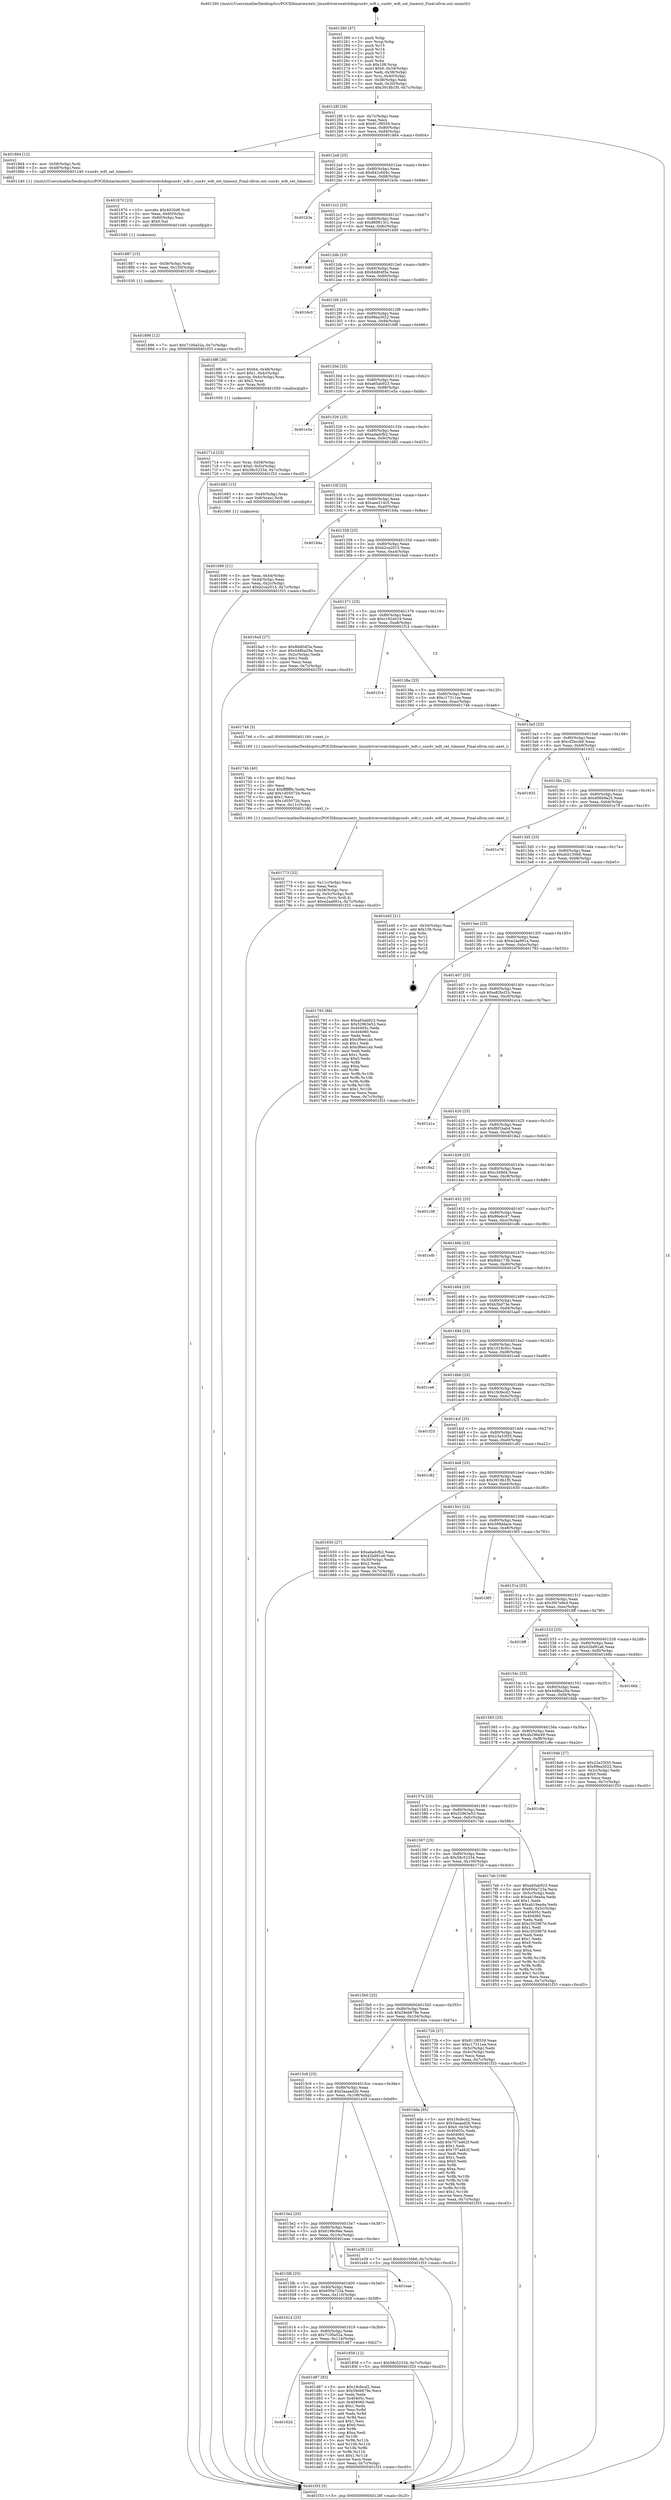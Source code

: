 digraph "0x401260" {
  label = "0x401260 (/mnt/c/Users/mathe/Desktop/tcc/POCII/binaries/extr_linuxdriverswatchdogsun4v_wdt.c_sun4v_wdt_set_timeout_Final-ollvm.out::main(0))"
  labelloc = "t"
  node[shape=record]

  Entry [label="",width=0.3,height=0.3,shape=circle,fillcolor=black,style=filled]
  "0x40128f" [label="{
     0x40128f [26]\l
     | [instrs]\l
     &nbsp;&nbsp;0x40128f \<+3\>: mov -0x7c(%rbp),%eax\l
     &nbsp;&nbsp;0x401292 \<+2\>: mov %eax,%ecx\l
     &nbsp;&nbsp;0x401294 \<+6\>: sub $0x811f8559,%ecx\l
     &nbsp;&nbsp;0x40129a \<+3\>: mov %eax,-0x80(%rbp)\l
     &nbsp;&nbsp;0x40129d \<+6\>: mov %ecx,-0x84(%rbp)\l
     &nbsp;&nbsp;0x4012a3 \<+6\>: je 0000000000401864 \<main+0x604\>\l
  }"]
  "0x401864" [label="{
     0x401864 [12]\l
     | [instrs]\l
     &nbsp;&nbsp;0x401864 \<+4\>: mov -0x58(%rbp),%rdi\l
     &nbsp;&nbsp;0x401868 \<+3\>: mov -0x48(%rbp),%esi\l
     &nbsp;&nbsp;0x40186b \<+5\>: call 0000000000401240 \<sun4v_wdt_set_timeout\>\l
     | [calls]\l
     &nbsp;&nbsp;0x401240 \{1\} (/mnt/c/Users/mathe/Desktop/tcc/POCII/binaries/extr_linuxdriverswatchdogsun4v_wdt.c_sun4v_wdt_set_timeout_Final-ollvm.out::sun4v_wdt_set_timeout)\l
  }"]
  "0x4012a9" [label="{
     0x4012a9 [25]\l
     | [instrs]\l
     &nbsp;&nbsp;0x4012a9 \<+5\>: jmp 00000000004012ae \<main+0x4e\>\l
     &nbsp;&nbsp;0x4012ae \<+3\>: mov -0x80(%rbp),%eax\l
     &nbsp;&nbsp;0x4012b1 \<+5\>: sub $0x842c604c,%eax\l
     &nbsp;&nbsp;0x4012b6 \<+6\>: mov %eax,-0x88(%rbp)\l
     &nbsp;&nbsp;0x4012bc \<+6\>: je 0000000000401b3e \<main+0x8de\>\l
  }"]
  Exit [label="",width=0.3,height=0.3,shape=circle,fillcolor=black,style=filled,peripheries=2]
  "0x401b3e" [label="{
     0x401b3e\l
  }", style=dashed]
  "0x4012c2" [label="{
     0x4012c2 [25]\l
     | [instrs]\l
     &nbsp;&nbsp;0x4012c2 \<+5\>: jmp 00000000004012c7 \<main+0x67\>\l
     &nbsp;&nbsp;0x4012c7 \<+3\>: mov -0x80(%rbp),%eax\l
     &nbsp;&nbsp;0x4012ca \<+5\>: sub $0x889813c1,%eax\l
     &nbsp;&nbsp;0x4012cf \<+6\>: mov %eax,-0x8c(%rbp)\l
     &nbsp;&nbsp;0x4012d5 \<+6\>: je 0000000000401bd0 \<main+0x970\>\l
  }"]
  "0x40162d" [label="{
     0x40162d\l
  }", style=dashed]
  "0x401bd0" [label="{
     0x401bd0\l
  }", style=dashed]
  "0x4012db" [label="{
     0x4012db [25]\l
     | [instrs]\l
     &nbsp;&nbsp;0x4012db \<+5\>: jmp 00000000004012e0 \<main+0x80\>\l
     &nbsp;&nbsp;0x4012e0 \<+3\>: mov -0x80(%rbp),%eax\l
     &nbsp;&nbsp;0x4012e3 \<+5\>: sub $0x8dd04f3a,%eax\l
     &nbsp;&nbsp;0x4012e8 \<+6\>: mov %eax,-0x90(%rbp)\l
     &nbsp;&nbsp;0x4012ee \<+6\>: je 00000000004016c0 \<main+0x460\>\l
  }"]
  "0x401d87" [label="{
     0x401d87 [83]\l
     | [instrs]\l
     &nbsp;&nbsp;0x401d87 \<+5\>: mov $0x19cfecd2,%eax\l
     &nbsp;&nbsp;0x401d8c \<+5\>: mov $0x59eb679e,%ecx\l
     &nbsp;&nbsp;0x401d91 \<+2\>: xor %edx,%edx\l
     &nbsp;&nbsp;0x401d93 \<+7\>: mov 0x40405c,%esi\l
     &nbsp;&nbsp;0x401d9a \<+7\>: mov 0x404060,%edi\l
     &nbsp;&nbsp;0x401da1 \<+3\>: sub $0x1,%edx\l
     &nbsp;&nbsp;0x401da4 \<+3\>: mov %esi,%r8d\l
     &nbsp;&nbsp;0x401da7 \<+3\>: add %edx,%r8d\l
     &nbsp;&nbsp;0x401daa \<+4\>: imul %r8d,%esi\l
     &nbsp;&nbsp;0x401dae \<+3\>: and $0x1,%esi\l
     &nbsp;&nbsp;0x401db1 \<+3\>: cmp $0x0,%esi\l
     &nbsp;&nbsp;0x401db4 \<+4\>: sete %r9b\l
     &nbsp;&nbsp;0x401db8 \<+3\>: cmp $0xa,%edi\l
     &nbsp;&nbsp;0x401dbb \<+4\>: setl %r10b\l
     &nbsp;&nbsp;0x401dbf \<+3\>: mov %r9b,%r11b\l
     &nbsp;&nbsp;0x401dc2 \<+3\>: and %r10b,%r11b\l
     &nbsp;&nbsp;0x401dc5 \<+3\>: xor %r10b,%r9b\l
     &nbsp;&nbsp;0x401dc8 \<+3\>: or %r9b,%r11b\l
     &nbsp;&nbsp;0x401dcb \<+4\>: test $0x1,%r11b\l
     &nbsp;&nbsp;0x401dcf \<+3\>: cmovne %ecx,%eax\l
     &nbsp;&nbsp;0x401dd2 \<+3\>: mov %eax,-0x7c(%rbp)\l
     &nbsp;&nbsp;0x401dd5 \<+5\>: jmp 0000000000401f33 \<main+0xcd3\>\l
  }"]
  "0x4016c0" [label="{
     0x4016c0\l
  }", style=dashed]
  "0x4012f4" [label="{
     0x4012f4 [25]\l
     | [instrs]\l
     &nbsp;&nbsp;0x4012f4 \<+5\>: jmp 00000000004012f9 \<main+0x99\>\l
     &nbsp;&nbsp;0x4012f9 \<+3\>: mov -0x80(%rbp),%eax\l
     &nbsp;&nbsp;0x4012fc \<+5\>: sub $0x99ea3022,%eax\l
     &nbsp;&nbsp;0x401301 \<+6\>: mov %eax,-0x94(%rbp)\l
     &nbsp;&nbsp;0x401307 \<+6\>: je 00000000004016f6 \<main+0x496\>\l
  }"]
  "0x401896" [label="{
     0x401896 [12]\l
     | [instrs]\l
     &nbsp;&nbsp;0x401896 \<+7\>: movl $0x7100a52a,-0x7c(%rbp)\l
     &nbsp;&nbsp;0x40189d \<+5\>: jmp 0000000000401f33 \<main+0xcd3\>\l
  }"]
  "0x4016f6" [label="{
     0x4016f6 [30]\l
     | [instrs]\l
     &nbsp;&nbsp;0x4016f6 \<+7\>: movl $0x64,-0x48(%rbp)\l
     &nbsp;&nbsp;0x4016fd \<+7\>: movl $0x1,-0x4c(%rbp)\l
     &nbsp;&nbsp;0x401704 \<+4\>: movslq -0x4c(%rbp),%rax\l
     &nbsp;&nbsp;0x401708 \<+4\>: shl $0x2,%rax\l
     &nbsp;&nbsp;0x40170c \<+3\>: mov %rax,%rdi\l
     &nbsp;&nbsp;0x40170f \<+5\>: call 0000000000401050 \<malloc@plt\>\l
     | [calls]\l
     &nbsp;&nbsp;0x401050 \{1\} (unknown)\l
  }"]
  "0x40130d" [label="{
     0x40130d [25]\l
     | [instrs]\l
     &nbsp;&nbsp;0x40130d \<+5\>: jmp 0000000000401312 \<main+0xb2\>\l
     &nbsp;&nbsp;0x401312 \<+3\>: mov -0x80(%rbp),%eax\l
     &nbsp;&nbsp;0x401315 \<+5\>: sub $0xa65ab923,%eax\l
     &nbsp;&nbsp;0x40131a \<+6\>: mov %eax,-0x98(%rbp)\l
     &nbsp;&nbsp;0x401320 \<+6\>: je 0000000000401e5a \<main+0xbfa\>\l
  }"]
  "0x401887" [label="{
     0x401887 [15]\l
     | [instrs]\l
     &nbsp;&nbsp;0x401887 \<+4\>: mov -0x58(%rbp),%rdi\l
     &nbsp;&nbsp;0x40188b \<+6\>: mov %eax,-0x120(%rbp)\l
     &nbsp;&nbsp;0x401891 \<+5\>: call 0000000000401030 \<free@plt\>\l
     | [calls]\l
     &nbsp;&nbsp;0x401030 \{1\} (unknown)\l
  }"]
  "0x401e5a" [label="{
     0x401e5a\l
  }", style=dashed]
  "0x401326" [label="{
     0x401326 [25]\l
     | [instrs]\l
     &nbsp;&nbsp;0x401326 \<+5\>: jmp 000000000040132b \<main+0xcb\>\l
     &nbsp;&nbsp;0x40132b \<+3\>: mov -0x80(%rbp),%eax\l
     &nbsp;&nbsp;0x40132e \<+5\>: sub $0xadadcfb2,%eax\l
     &nbsp;&nbsp;0x401333 \<+6\>: mov %eax,-0x9c(%rbp)\l
     &nbsp;&nbsp;0x401339 \<+6\>: je 0000000000401683 \<main+0x423\>\l
  }"]
  "0x401870" [label="{
     0x401870 [23]\l
     | [instrs]\l
     &nbsp;&nbsp;0x401870 \<+10\>: movabs $0x4020d6,%rdi\l
     &nbsp;&nbsp;0x40187a \<+3\>: mov %eax,-0x60(%rbp)\l
     &nbsp;&nbsp;0x40187d \<+3\>: mov -0x60(%rbp),%esi\l
     &nbsp;&nbsp;0x401880 \<+2\>: mov $0x0,%al\l
     &nbsp;&nbsp;0x401882 \<+5\>: call 0000000000401040 \<printf@plt\>\l
     | [calls]\l
     &nbsp;&nbsp;0x401040 \{1\} (unknown)\l
  }"]
  "0x401683" [label="{
     0x401683 [13]\l
     | [instrs]\l
     &nbsp;&nbsp;0x401683 \<+4\>: mov -0x40(%rbp),%rax\l
     &nbsp;&nbsp;0x401687 \<+4\>: mov 0x8(%rax),%rdi\l
     &nbsp;&nbsp;0x40168b \<+5\>: call 0000000000401060 \<atoi@plt\>\l
     | [calls]\l
     &nbsp;&nbsp;0x401060 \{1\} (unknown)\l
  }"]
  "0x40133f" [label="{
     0x40133f [25]\l
     | [instrs]\l
     &nbsp;&nbsp;0x40133f \<+5\>: jmp 0000000000401344 \<main+0xe4\>\l
     &nbsp;&nbsp;0x401344 \<+3\>: mov -0x80(%rbp),%eax\l
     &nbsp;&nbsp;0x401347 \<+5\>: sub $0xaee514c5,%eax\l
     &nbsp;&nbsp;0x40134c \<+6\>: mov %eax,-0xa0(%rbp)\l
     &nbsp;&nbsp;0x401352 \<+6\>: je 0000000000401b4a \<main+0x8ea\>\l
  }"]
  "0x401614" [label="{
     0x401614 [25]\l
     | [instrs]\l
     &nbsp;&nbsp;0x401614 \<+5\>: jmp 0000000000401619 \<main+0x3b9\>\l
     &nbsp;&nbsp;0x401619 \<+3\>: mov -0x80(%rbp),%eax\l
     &nbsp;&nbsp;0x40161c \<+5\>: sub $0x7100a52a,%eax\l
     &nbsp;&nbsp;0x401621 \<+6\>: mov %eax,-0x114(%rbp)\l
     &nbsp;&nbsp;0x401627 \<+6\>: je 0000000000401d87 \<main+0xb27\>\l
  }"]
  "0x401b4a" [label="{
     0x401b4a\l
  }", style=dashed]
  "0x401358" [label="{
     0x401358 [25]\l
     | [instrs]\l
     &nbsp;&nbsp;0x401358 \<+5\>: jmp 000000000040135d \<main+0xfd\>\l
     &nbsp;&nbsp;0x40135d \<+3\>: mov -0x80(%rbp),%eax\l
     &nbsp;&nbsp;0x401360 \<+5\>: sub $0xb2ca2015,%eax\l
     &nbsp;&nbsp;0x401365 \<+6\>: mov %eax,-0xa4(%rbp)\l
     &nbsp;&nbsp;0x40136b \<+6\>: je 00000000004016a5 \<main+0x445\>\l
  }"]
  "0x401858" [label="{
     0x401858 [12]\l
     | [instrs]\l
     &nbsp;&nbsp;0x401858 \<+7\>: movl $0x58c52334,-0x7c(%rbp)\l
     &nbsp;&nbsp;0x40185f \<+5\>: jmp 0000000000401f33 \<main+0xcd3\>\l
  }"]
  "0x4016a5" [label="{
     0x4016a5 [27]\l
     | [instrs]\l
     &nbsp;&nbsp;0x4016a5 \<+5\>: mov $0x8dd04f3a,%eax\l
     &nbsp;&nbsp;0x4016aa \<+5\>: mov $0x448ba29a,%ecx\l
     &nbsp;&nbsp;0x4016af \<+3\>: mov -0x2c(%rbp),%edx\l
     &nbsp;&nbsp;0x4016b2 \<+3\>: cmp $0x1,%edx\l
     &nbsp;&nbsp;0x4016b5 \<+3\>: cmovl %ecx,%eax\l
     &nbsp;&nbsp;0x4016b8 \<+3\>: mov %eax,-0x7c(%rbp)\l
     &nbsp;&nbsp;0x4016bb \<+5\>: jmp 0000000000401f33 \<main+0xcd3\>\l
  }"]
  "0x401371" [label="{
     0x401371 [25]\l
     | [instrs]\l
     &nbsp;&nbsp;0x401371 \<+5\>: jmp 0000000000401376 \<main+0x116\>\l
     &nbsp;&nbsp;0x401376 \<+3\>: mov -0x80(%rbp),%eax\l
     &nbsp;&nbsp;0x401379 \<+5\>: sub $0xc162a019,%eax\l
     &nbsp;&nbsp;0x40137e \<+6\>: mov %eax,-0xa8(%rbp)\l
     &nbsp;&nbsp;0x401384 \<+6\>: je 0000000000401f14 \<main+0xcb4\>\l
  }"]
  "0x4015fb" [label="{
     0x4015fb [25]\l
     | [instrs]\l
     &nbsp;&nbsp;0x4015fb \<+5\>: jmp 0000000000401600 \<main+0x3a0\>\l
     &nbsp;&nbsp;0x401600 \<+3\>: mov -0x80(%rbp),%eax\l
     &nbsp;&nbsp;0x401603 \<+5\>: sub $0x650a723a,%eax\l
     &nbsp;&nbsp;0x401608 \<+6\>: mov %eax,-0x110(%rbp)\l
     &nbsp;&nbsp;0x40160e \<+6\>: je 0000000000401858 \<main+0x5f8\>\l
  }"]
  "0x401f14" [label="{
     0x401f14\l
  }", style=dashed]
  "0x40138a" [label="{
     0x40138a [25]\l
     | [instrs]\l
     &nbsp;&nbsp;0x40138a \<+5\>: jmp 000000000040138f \<main+0x12f\>\l
     &nbsp;&nbsp;0x40138f \<+3\>: mov -0x80(%rbp),%eax\l
     &nbsp;&nbsp;0x401392 \<+5\>: sub $0xc17311ea,%eax\l
     &nbsp;&nbsp;0x401397 \<+6\>: mov %eax,-0xac(%rbp)\l
     &nbsp;&nbsp;0x40139d \<+6\>: je 0000000000401746 \<main+0x4e6\>\l
  }"]
  "0x401eae" [label="{
     0x401eae\l
  }", style=dashed]
  "0x401746" [label="{
     0x401746 [5]\l
     | [instrs]\l
     &nbsp;&nbsp;0x401746 \<+5\>: call 0000000000401160 \<next_i\>\l
     | [calls]\l
     &nbsp;&nbsp;0x401160 \{1\} (/mnt/c/Users/mathe/Desktop/tcc/POCII/binaries/extr_linuxdriverswatchdogsun4v_wdt.c_sun4v_wdt_set_timeout_Final-ollvm.out::next_i)\l
  }"]
  "0x4013a3" [label="{
     0x4013a3 [25]\l
     | [instrs]\l
     &nbsp;&nbsp;0x4013a3 \<+5\>: jmp 00000000004013a8 \<main+0x148\>\l
     &nbsp;&nbsp;0x4013a8 \<+3\>: mov -0x80(%rbp),%eax\l
     &nbsp;&nbsp;0x4013ab \<+5\>: sub $0xcf2bccb0,%eax\l
     &nbsp;&nbsp;0x4013b0 \<+6\>: mov %eax,-0xb0(%rbp)\l
     &nbsp;&nbsp;0x4013b6 \<+6\>: je 0000000000401932 \<main+0x6d2\>\l
  }"]
  "0x4015e2" [label="{
     0x4015e2 [25]\l
     | [instrs]\l
     &nbsp;&nbsp;0x4015e2 \<+5\>: jmp 00000000004015e7 \<main+0x387\>\l
     &nbsp;&nbsp;0x4015e7 \<+3\>: mov -0x80(%rbp),%eax\l
     &nbsp;&nbsp;0x4015ea \<+5\>: sub $0x6198c9ee,%eax\l
     &nbsp;&nbsp;0x4015ef \<+6\>: mov %eax,-0x10c(%rbp)\l
     &nbsp;&nbsp;0x4015f5 \<+6\>: je 0000000000401eae \<main+0xc4e\>\l
  }"]
  "0x401932" [label="{
     0x401932\l
  }", style=dashed]
  "0x4013bc" [label="{
     0x4013bc [25]\l
     | [instrs]\l
     &nbsp;&nbsp;0x4013bc \<+5\>: jmp 00000000004013c1 \<main+0x161\>\l
     &nbsp;&nbsp;0x4013c1 \<+3\>: mov -0x80(%rbp),%eax\l
     &nbsp;&nbsp;0x4013c4 \<+5\>: sub $0xd06b9a25,%eax\l
     &nbsp;&nbsp;0x4013c9 \<+6\>: mov %eax,-0xb4(%rbp)\l
     &nbsp;&nbsp;0x4013cf \<+6\>: je 0000000000401e79 \<main+0xc19\>\l
  }"]
  "0x401e39" [label="{
     0x401e39 [12]\l
     | [instrs]\l
     &nbsp;&nbsp;0x401e39 \<+7\>: movl $0xdcb150b6,-0x7c(%rbp)\l
     &nbsp;&nbsp;0x401e40 \<+5\>: jmp 0000000000401f33 \<main+0xcd3\>\l
  }"]
  "0x401e79" [label="{
     0x401e79\l
  }", style=dashed]
  "0x4013d5" [label="{
     0x4013d5 [25]\l
     | [instrs]\l
     &nbsp;&nbsp;0x4013d5 \<+5\>: jmp 00000000004013da \<main+0x17a\>\l
     &nbsp;&nbsp;0x4013da \<+3\>: mov -0x80(%rbp),%eax\l
     &nbsp;&nbsp;0x4013dd \<+5\>: sub $0xdcb150b6,%eax\l
     &nbsp;&nbsp;0x4013e2 \<+6\>: mov %eax,-0xb8(%rbp)\l
     &nbsp;&nbsp;0x4013e8 \<+6\>: je 0000000000401e45 \<main+0xbe5\>\l
  }"]
  "0x4015c9" [label="{
     0x4015c9 [25]\l
     | [instrs]\l
     &nbsp;&nbsp;0x4015c9 \<+5\>: jmp 00000000004015ce \<main+0x36e\>\l
     &nbsp;&nbsp;0x4015ce \<+3\>: mov -0x80(%rbp),%eax\l
     &nbsp;&nbsp;0x4015d1 \<+5\>: sub $0x5aaaad2b,%eax\l
     &nbsp;&nbsp;0x4015d6 \<+6\>: mov %eax,-0x108(%rbp)\l
     &nbsp;&nbsp;0x4015dc \<+6\>: je 0000000000401e39 \<main+0xbd9\>\l
  }"]
  "0x401e45" [label="{
     0x401e45 [21]\l
     | [instrs]\l
     &nbsp;&nbsp;0x401e45 \<+3\>: mov -0x34(%rbp),%eax\l
     &nbsp;&nbsp;0x401e48 \<+7\>: add $0x108,%rsp\l
     &nbsp;&nbsp;0x401e4f \<+1\>: pop %rbx\l
     &nbsp;&nbsp;0x401e50 \<+2\>: pop %r12\l
     &nbsp;&nbsp;0x401e52 \<+2\>: pop %r13\l
     &nbsp;&nbsp;0x401e54 \<+2\>: pop %r14\l
     &nbsp;&nbsp;0x401e56 \<+2\>: pop %r15\l
     &nbsp;&nbsp;0x401e58 \<+1\>: pop %rbp\l
     &nbsp;&nbsp;0x401e59 \<+1\>: ret\l
  }"]
  "0x4013ee" [label="{
     0x4013ee [25]\l
     | [instrs]\l
     &nbsp;&nbsp;0x4013ee \<+5\>: jmp 00000000004013f3 \<main+0x193\>\l
     &nbsp;&nbsp;0x4013f3 \<+3\>: mov -0x80(%rbp),%eax\l
     &nbsp;&nbsp;0x4013f6 \<+5\>: sub $0xe2aa991a,%eax\l
     &nbsp;&nbsp;0x4013fb \<+6\>: mov %eax,-0xbc(%rbp)\l
     &nbsp;&nbsp;0x401401 \<+6\>: je 0000000000401793 \<main+0x533\>\l
  }"]
  "0x401dda" [label="{
     0x401dda [95]\l
     | [instrs]\l
     &nbsp;&nbsp;0x401dda \<+5\>: mov $0x19cfecd2,%eax\l
     &nbsp;&nbsp;0x401ddf \<+5\>: mov $0x5aaaad2b,%ecx\l
     &nbsp;&nbsp;0x401de4 \<+7\>: movl $0x0,-0x34(%rbp)\l
     &nbsp;&nbsp;0x401deb \<+7\>: mov 0x40405c,%edx\l
     &nbsp;&nbsp;0x401df2 \<+7\>: mov 0x404060,%esi\l
     &nbsp;&nbsp;0x401df9 \<+2\>: mov %edx,%edi\l
     &nbsp;&nbsp;0x401dfb \<+6\>: add $0x707a462f,%edi\l
     &nbsp;&nbsp;0x401e01 \<+3\>: sub $0x1,%edi\l
     &nbsp;&nbsp;0x401e04 \<+6\>: sub $0x707a462f,%edi\l
     &nbsp;&nbsp;0x401e0a \<+3\>: imul %edi,%edx\l
     &nbsp;&nbsp;0x401e0d \<+3\>: and $0x1,%edx\l
     &nbsp;&nbsp;0x401e10 \<+3\>: cmp $0x0,%edx\l
     &nbsp;&nbsp;0x401e13 \<+4\>: sete %r8b\l
     &nbsp;&nbsp;0x401e17 \<+3\>: cmp $0xa,%esi\l
     &nbsp;&nbsp;0x401e1a \<+4\>: setl %r9b\l
     &nbsp;&nbsp;0x401e1e \<+3\>: mov %r8b,%r10b\l
     &nbsp;&nbsp;0x401e21 \<+3\>: and %r9b,%r10b\l
     &nbsp;&nbsp;0x401e24 \<+3\>: xor %r9b,%r8b\l
     &nbsp;&nbsp;0x401e27 \<+3\>: or %r8b,%r10b\l
     &nbsp;&nbsp;0x401e2a \<+4\>: test $0x1,%r10b\l
     &nbsp;&nbsp;0x401e2e \<+3\>: cmovne %ecx,%eax\l
     &nbsp;&nbsp;0x401e31 \<+3\>: mov %eax,-0x7c(%rbp)\l
     &nbsp;&nbsp;0x401e34 \<+5\>: jmp 0000000000401f33 \<main+0xcd3\>\l
  }"]
  "0x401793" [label="{
     0x401793 [88]\l
     | [instrs]\l
     &nbsp;&nbsp;0x401793 \<+5\>: mov $0xa65ab923,%eax\l
     &nbsp;&nbsp;0x401798 \<+5\>: mov $0x52963e53,%ecx\l
     &nbsp;&nbsp;0x40179d \<+7\>: mov 0x40405c,%edx\l
     &nbsp;&nbsp;0x4017a4 \<+7\>: mov 0x404060,%esi\l
     &nbsp;&nbsp;0x4017ab \<+2\>: mov %edx,%edi\l
     &nbsp;&nbsp;0x4017ad \<+6\>: add $0xcf6ee1ab,%edi\l
     &nbsp;&nbsp;0x4017b3 \<+3\>: sub $0x1,%edi\l
     &nbsp;&nbsp;0x4017b6 \<+6\>: sub $0xcf6ee1ab,%edi\l
     &nbsp;&nbsp;0x4017bc \<+3\>: imul %edi,%edx\l
     &nbsp;&nbsp;0x4017bf \<+3\>: and $0x1,%edx\l
     &nbsp;&nbsp;0x4017c2 \<+3\>: cmp $0x0,%edx\l
     &nbsp;&nbsp;0x4017c5 \<+4\>: sete %r8b\l
     &nbsp;&nbsp;0x4017c9 \<+3\>: cmp $0xa,%esi\l
     &nbsp;&nbsp;0x4017cc \<+4\>: setl %r9b\l
     &nbsp;&nbsp;0x4017d0 \<+3\>: mov %r8b,%r10b\l
     &nbsp;&nbsp;0x4017d3 \<+3\>: and %r9b,%r10b\l
     &nbsp;&nbsp;0x4017d6 \<+3\>: xor %r9b,%r8b\l
     &nbsp;&nbsp;0x4017d9 \<+3\>: or %r8b,%r10b\l
     &nbsp;&nbsp;0x4017dc \<+4\>: test $0x1,%r10b\l
     &nbsp;&nbsp;0x4017e0 \<+3\>: cmovne %ecx,%eax\l
     &nbsp;&nbsp;0x4017e3 \<+3\>: mov %eax,-0x7c(%rbp)\l
     &nbsp;&nbsp;0x4017e6 \<+5\>: jmp 0000000000401f33 \<main+0xcd3\>\l
  }"]
  "0x401407" [label="{
     0x401407 [25]\l
     | [instrs]\l
     &nbsp;&nbsp;0x401407 \<+5\>: jmp 000000000040140c \<main+0x1ac\>\l
     &nbsp;&nbsp;0x40140c \<+3\>: mov -0x80(%rbp),%eax\l
     &nbsp;&nbsp;0x40140f \<+5\>: sub $0xe82bcf1b,%eax\l
     &nbsp;&nbsp;0x401414 \<+6\>: mov %eax,-0xc0(%rbp)\l
     &nbsp;&nbsp;0x40141a \<+6\>: je 0000000000401a1a \<main+0x7ba\>\l
  }"]
  "0x401773" [label="{
     0x401773 [32]\l
     | [instrs]\l
     &nbsp;&nbsp;0x401773 \<+6\>: mov -0x11c(%rbp),%ecx\l
     &nbsp;&nbsp;0x401779 \<+3\>: imul %eax,%ecx\l
     &nbsp;&nbsp;0x40177c \<+4\>: mov -0x58(%rbp),%rsi\l
     &nbsp;&nbsp;0x401780 \<+4\>: movslq -0x5c(%rbp),%rdi\l
     &nbsp;&nbsp;0x401784 \<+3\>: mov %ecx,(%rsi,%rdi,4)\l
     &nbsp;&nbsp;0x401787 \<+7\>: movl $0xe2aa991a,-0x7c(%rbp)\l
     &nbsp;&nbsp;0x40178e \<+5\>: jmp 0000000000401f33 \<main+0xcd3\>\l
  }"]
  "0x401a1a" [label="{
     0x401a1a\l
  }", style=dashed]
  "0x401420" [label="{
     0x401420 [25]\l
     | [instrs]\l
     &nbsp;&nbsp;0x401420 \<+5\>: jmp 0000000000401425 \<main+0x1c5\>\l
     &nbsp;&nbsp;0x401425 \<+3\>: mov -0x80(%rbp),%eax\l
     &nbsp;&nbsp;0x401428 \<+5\>: sub $0xf6f1bab4,%eax\l
     &nbsp;&nbsp;0x40142d \<+6\>: mov %eax,-0xc4(%rbp)\l
     &nbsp;&nbsp;0x401433 \<+6\>: je 00000000004018a2 \<main+0x642\>\l
  }"]
  "0x40174b" [label="{
     0x40174b [40]\l
     | [instrs]\l
     &nbsp;&nbsp;0x40174b \<+5\>: mov $0x2,%ecx\l
     &nbsp;&nbsp;0x401750 \<+1\>: cltd\l
     &nbsp;&nbsp;0x401751 \<+2\>: idiv %ecx\l
     &nbsp;&nbsp;0x401753 \<+6\>: imul $0xfffffffe,%edx,%ecx\l
     &nbsp;&nbsp;0x401759 \<+6\>: add $0x1d05072b,%ecx\l
     &nbsp;&nbsp;0x40175f \<+3\>: add $0x1,%ecx\l
     &nbsp;&nbsp;0x401762 \<+6\>: sub $0x1d05072b,%ecx\l
     &nbsp;&nbsp;0x401768 \<+6\>: mov %ecx,-0x11c(%rbp)\l
     &nbsp;&nbsp;0x40176e \<+5\>: call 0000000000401160 \<next_i\>\l
     | [calls]\l
     &nbsp;&nbsp;0x401160 \{1\} (/mnt/c/Users/mathe/Desktop/tcc/POCII/binaries/extr_linuxdriverswatchdogsun4v_wdt.c_sun4v_wdt_set_timeout_Final-ollvm.out::next_i)\l
  }"]
  "0x4018a2" [label="{
     0x4018a2\l
  }", style=dashed]
  "0x401439" [label="{
     0x401439 [25]\l
     | [instrs]\l
     &nbsp;&nbsp;0x401439 \<+5\>: jmp 000000000040143e \<main+0x1de\>\l
     &nbsp;&nbsp;0x40143e \<+3\>: mov -0x80(%rbp),%eax\l
     &nbsp;&nbsp;0x401441 \<+5\>: sub $0xc349d4,%eax\l
     &nbsp;&nbsp;0x401446 \<+6\>: mov %eax,-0xc8(%rbp)\l
     &nbsp;&nbsp;0x40144c \<+6\>: je 0000000000401c38 \<main+0x9d8\>\l
  }"]
  "0x4015b0" [label="{
     0x4015b0 [25]\l
     | [instrs]\l
     &nbsp;&nbsp;0x4015b0 \<+5\>: jmp 00000000004015b5 \<main+0x355\>\l
     &nbsp;&nbsp;0x4015b5 \<+3\>: mov -0x80(%rbp),%eax\l
     &nbsp;&nbsp;0x4015b8 \<+5\>: sub $0x59eb679e,%eax\l
     &nbsp;&nbsp;0x4015bd \<+6\>: mov %eax,-0x104(%rbp)\l
     &nbsp;&nbsp;0x4015c3 \<+6\>: je 0000000000401dda \<main+0xb7a\>\l
  }"]
  "0x401c38" [label="{
     0x401c38\l
  }", style=dashed]
  "0x401452" [label="{
     0x401452 [25]\l
     | [instrs]\l
     &nbsp;&nbsp;0x401452 \<+5\>: jmp 0000000000401457 \<main+0x1f7\>\l
     &nbsp;&nbsp;0x401457 \<+3\>: mov -0x80(%rbp),%eax\l
     &nbsp;&nbsp;0x40145a \<+5\>: sub $0x86e6c47,%eax\l
     &nbsp;&nbsp;0x40145f \<+6\>: mov %eax,-0xcc(%rbp)\l
     &nbsp;&nbsp;0x401465 \<+6\>: je 0000000000401efb \<main+0xc9b\>\l
  }"]
  "0x40172b" [label="{
     0x40172b [27]\l
     | [instrs]\l
     &nbsp;&nbsp;0x40172b \<+5\>: mov $0x811f8559,%eax\l
     &nbsp;&nbsp;0x401730 \<+5\>: mov $0xc17311ea,%ecx\l
     &nbsp;&nbsp;0x401735 \<+3\>: mov -0x5c(%rbp),%edx\l
     &nbsp;&nbsp;0x401738 \<+3\>: cmp -0x4c(%rbp),%edx\l
     &nbsp;&nbsp;0x40173b \<+3\>: cmovl %ecx,%eax\l
     &nbsp;&nbsp;0x40173e \<+3\>: mov %eax,-0x7c(%rbp)\l
     &nbsp;&nbsp;0x401741 \<+5\>: jmp 0000000000401f33 \<main+0xcd3\>\l
  }"]
  "0x401efb" [label="{
     0x401efb\l
  }", style=dashed]
  "0x40146b" [label="{
     0x40146b [25]\l
     | [instrs]\l
     &nbsp;&nbsp;0x40146b \<+5\>: jmp 0000000000401470 \<main+0x210\>\l
     &nbsp;&nbsp;0x401470 \<+3\>: mov -0x80(%rbp),%eax\l
     &nbsp;&nbsp;0x401473 \<+5\>: sub $0x8da173b,%eax\l
     &nbsp;&nbsp;0x401478 \<+6\>: mov %eax,-0xd0(%rbp)\l
     &nbsp;&nbsp;0x40147e \<+6\>: je 0000000000401d7b \<main+0xb1b\>\l
  }"]
  "0x401597" [label="{
     0x401597 [25]\l
     | [instrs]\l
     &nbsp;&nbsp;0x401597 \<+5\>: jmp 000000000040159c \<main+0x33c\>\l
     &nbsp;&nbsp;0x40159c \<+3\>: mov -0x80(%rbp),%eax\l
     &nbsp;&nbsp;0x40159f \<+5\>: sub $0x58c52334,%eax\l
     &nbsp;&nbsp;0x4015a4 \<+6\>: mov %eax,-0x100(%rbp)\l
     &nbsp;&nbsp;0x4015aa \<+6\>: je 000000000040172b \<main+0x4cb\>\l
  }"]
  "0x401d7b" [label="{
     0x401d7b\l
  }", style=dashed]
  "0x401484" [label="{
     0x401484 [25]\l
     | [instrs]\l
     &nbsp;&nbsp;0x401484 \<+5\>: jmp 0000000000401489 \<main+0x229\>\l
     &nbsp;&nbsp;0x401489 \<+3\>: mov -0x80(%rbp),%eax\l
     &nbsp;&nbsp;0x40148c \<+5\>: sub $0xb3bd73e,%eax\l
     &nbsp;&nbsp;0x401491 \<+6\>: mov %eax,-0xd4(%rbp)\l
     &nbsp;&nbsp;0x401497 \<+6\>: je 0000000000401aa0 \<main+0x840\>\l
  }"]
  "0x4017eb" [label="{
     0x4017eb [109]\l
     | [instrs]\l
     &nbsp;&nbsp;0x4017eb \<+5\>: mov $0xa65ab923,%eax\l
     &nbsp;&nbsp;0x4017f0 \<+5\>: mov $0x650a723a,%ecx\l
     &nbsp;&nbsp;0x4017f5 \<+3\>: mov -0x5c(%rbp),%edx\l
     &nbsp;&nbsp;0x4017f8 \<+6\>: sub $0xab19ea4a,%edx\l
     &nbsp;&nbsp;0x4017fe \<+3\>: add $0x1,%edx\l
     &nbsp;&nbsp;0x401801 \<+6\>: add $0xab19ea4a,%edx\l
     &nbsp;&nbsp;0x401807 \<+3\>: mov %edx,-0x5c(%rbp)\l
     &nbsp;&nbsp;0x40180a \<+7\>: mov 0x40405c,%edx\l
     &nbsp;&nbsp;0x401811 \<+7\>: mov 0x404060,%esi\l
     &nbsp;&nbsp;0x401818 \<+2\>: mov %edx,%edi\l
     &nbsp;&nbsp;0x40181a \<+6\>: add $0xc302967d,%edi\l
     &nbsp;&nbsp;0x401820 \<+3\>: sub $0x1,%edi\l
     &nbsp;&nbsp;0x401823 \<+6\>: sub $0xc302967d,%edi\l
     &nbsp;&nbsp;0x401829 \<+3\>: imul %edi,%edx\l
     &nbsp;&nbsp;0x40182c \<+3\>: and $0x1,%edx\l
     &nbsp;&nbsp;0x40182f \<+3\>: cmp $0x0,%edx\l
     &nbsp;&nbsp;0x401832 \<+4\>: sete %r8b\l
     &nbsp;&nbsp;0x401836 \<+3\>: cmp $0xa,%esi\l
     &nbsp;&nbsp;0x401839 \<+4\>: setl %r9b\l
     &nbsp;&nbsp;0x40183d \<+3\>: mov %r8b,%r10b\l
     &nbsp;&nbsp;0x401840 \<+3\>: and %r9b,%r10b\l
     &nbsp;&nbsp;0x401843 \<+3\>: xor %r9b,%r8b\l
     &nbsp;&nbsp;0x401846 \<+3\>: or %r8b,%r10b\l
     &nbsp;&nbsp;0x401849 \<+4\>: test $0x1,%r10b\l
     &nbsp;&nbsp;0x40184d \<+3\>: cmovne %ecx,%eax\l
     &nbsp;&nbsp;0x401850 \<+3\>: mov %eax,-0x7c(%rbp)\l
     &nbsp;&nbsp;0x401853 \<+5\>: jmp 0000000000401f33 \<main+0xcd3\>\l
  }"]
  "0x401aa0" [label="{
     0x401aa0\l
  }", style=dashed]
  "0x40149d" [label="{
     0x40149d [25]\l
     | [instrs]\l
     &nbsp;&nbsp;0x40149d \<+5\>: jmp 00000000004014a2 \<main+0x242\>\l
     &nbsp;&nbsp;0x4014a2 \<+3\>: mov -0x80(%rbp),%eax\l
     &nbsp;&nbsp;0x4014a5 \<+5\>: sub $0x1018c0cc,%eax\l
     &nbsp;&nbsp;0x4014aa \<+6\>: mov %eax,-0xd8(%rbp)\l
     &nbsp;&nbsp;0x4014b0 \<+6\>: je 0000000000401ce6 \<main+0xa86\>\l
  }"]
  "0x40157e" [label="{
     0x40157e [25]\l
     | [instrs]\l
     &nbsp;&nbsp;0x40157e \<+5\>: jmp 0000000000401583 \<main+0x323\>\l
     &nbsp;&nbsp;0x401583 \<+3\>: mov -0x80(%rbp),%eax\l
     &nbsp;&nbsp;0x401586 \<+5\>: sub $0x52963e53,%eax\l
     &nbsp;&nbsp;0x40158b \<+6\>: mov %eax,-0xfc(%rbp)\l
     &nbsp;&nbsp;0x401591 \<+6\>: je 00000000004017eb \<main+0x58b\>\l
  }"]
  "0x401ce6" [label="{
     0x401ce6\l
  }", style=dashed]
  "0x4014b6" [label="{
     0x4014b6 [25]\l
     | [instrs]\l
     &nbsp;&nbsp;0x4014b6 \<+5\>: jmp 00000000004014bb \<main+0x25b\>\l
     &nbsp;&nbsp;0x4014bb \<+3\>: mov -0x80(%rbp),%eax\l
     &nbsp;&nbsp;0x4014be \<+5\>: sub $0x19cfecd2,%eax\l
     &nbsp;&nbsp;0x4014c3 \<+6\>: mov %eax,-0xdc(%rbp)\l
     &nbsp;&nbsp;0x4014c9 \<+6\>: je 0000000000401f25 \<main+0xcc5\>\l
  }"]
  "0x401c8e" [label="{
     0x401c8e\l
  }", style=dashed]
  "0x401f25" [label="{
     0x401f25\l
  }", style=dashed]
  "0x4014cf" [label="{
     0x4014cf [25]\l
     | [instrs]\l
     &nbsp;&nbsp;0x4014cf \<+5\>: jmp 00000000004014d4 \<main+0x274\>\l
     &nbsp;&nbsp;0x4014d4 \<+3\>: mov -0x80(%rbp),%eax\l
     &nbsp;&nbsp;0x4014d7 \<+5\>: sub $0x23a33f35,%eax\l
     &nbsp;&nbsp;0x4014dc \<+6\>: mov %eax,-0xe0(%rbp)\l
     &nbsp;&nbsp;0x4014e2 \<+6\>: je 0000000000401c82 \<main+0xa22\>\l
  }"]
  "0x401714" [label="{
     0x401714 [23]\l
     | [instrs]\l
     &nbsp;&nbsp;0x401714 \<+4\>: mov %rax,-0x58(%rbp)\l
     &nbsp;&nbsp;0x401718 \<+7\>: movl $0x0,-0x5c(%rbp)\l
     &nbsp;&nbsp;0x40171f \<+7\>: movl $0x58c52334,-0x7c(%rbp)\l
     &nbsp;&nbsp;0x401726 \<+5\>: jmp 0000000000401f33 \<main+0xcd3\>\l
  }"]
  "0x401c82" [label="{
     0x401c82\l
  }", style=dashed]
  "0x4014e8" [label="{
     0x4014e8 [25]\l
     | [instrs]\l
     &nbsp;&nbsp;0x4014e8 \<+5\>: jmp 00000000004014ed \<main+0x28d\>\l
     &nbsp;&nbsp;0x4014ed \<+3\>: mov -0x80(%rbp),%eax\l
     &nbsp;&nbsp;0x4014f0 \<+5\>: sub $0x3918b1f0,%eax\l
     &nbsp;&nbsp;0x4014f5 \<+6\>: mov %eax,-0xe4(%rbp)\l
     &nbsp;&nbsp;0x4014fb \<+6\>: je 0000000000401650 \<main+0x3f0\>\l
  }"]
  "0x401565" [label="{
     0x401565 [25]\l
     | [instrs]\l
     &nbsp;&nbsp;0x401565 \<+5\>: jmp 000000000040156a \<main+0x30a\>\l
     &nbsp;&nbsp;0x40156a \<+3\>: mov -0x80(%rbp),%eax\l
     &nbsp;&nbsp;0x40156d \<+5\>: sub $0x4b296e49,%eax\l
     &nbsp;&nbsp;0x401572 \<+6\>: mov %eax,-0xf8(%rbp)\l
     &nbsp;&nbsp;0x401578 \<+6\>: je 0000000000401c8e \<main+0xa2e\>\l
  }"]
  "0x401650" [label="{
     0x401650 [27]\l
     | [instrs]\l
     &nbsp;&nbsp;0x401650 \<+5\>: mov $0xadadcfb2,%eax\l
     &nbsp;&nbsp;0x401655 \<+5\>: mov $0x42bd91a6,%ecx\l
     &nbsp;&nbsp;0x40165a \<+3\>: mov -0x30(%rbp),%edx\l
     &nbsp;&nbsp;0x40165d \<+3\>: cmp $0x2,%edx\l
     &nbsp;&nbsp;0x401660 \<+3\>: cmovne %ecx,%eax\l
     &nbsp;&nbsp;0x401663 \<+3\>: mov %eax,-0x7c(%rbp)\l
     &nbsp;&nbsp;0x401666 \<+5\>: jmp 0000000000401f33 \<main+0xcd3\>\l
  }"]
  "0x401501" [label="{
     0x401501 [25]\l
     | [instrs]\l
     &nbsp;&nbsp;0x401501 \<+5\>: jmp 0000000000401506 \<main+0x2a6\>\l
     &nbsp;&nbsp;0x401506 \<+3\>: mov -0x80(%rbp),%eax\l
     &nbsp;&nbsp;0x401509 \<+5\>: sub $0x399ddace,%eax\l
     &nbsp;&nbsp;0x40150e \<+6\>: mov %eax,-0xe8(%rbp)\l
     &nbsp;&nbsp;0x401514 \<+6\>: je 00000000004019f3 \<main+0x793\>\l
  }"]
  "0x401f33" [label="{
     0x401f33 [5]\l
     | [instrs]\l
     &nbsp;&nbsp;0x401f33 \<+5\>: jmp 000000000040128f \<main+0x2f\>\l
  }"]
  "0x401260" [label="{
     0x401260 [47]\l
     | [instrs]\l
     &nbsp;&nbsp;0x401260 \<+1\>: push %rbp\l
     &nbsp;&nbsp;0x401261 \<+3\>: mov %rsp,%rbp\l
     &nbsp;&nbsp;0x401264 \<+2\>: push %r15\l
     &nbsp;&nbsp;0x401266 \<+2\>: push %r14\l
     &nbsp;&nbsp;0x401268 \<+2\>: push %r13\l
     &nbsp;&nbsp;0x40126a \<+2\>: push %r12\l
     &nbsp;&nbsp;0x40126c \<+1\>: push %rbx\l
     &nbsp;&nbsp;0x40126d \<+7\>: sub $0x108,%rsp\l
     &nbsp;&nbsp;0x401274 \<+7\>: movl $0x0,-0x34(%rbp)\l
     &nbsp;&nbsp;0x40127b \<+3\>: mov %edi,-0x38(%rbp)\l
     &nbsp;&nbsp;0x40127e \<+4\>: mov %rsi,-0x40(%rbp)\l
     &nbsp;&nbsp;0x401282 \<+3\>: mov -0x38(%rbp),%edi\l
     &nbsp;&nbsp;0x401285 \<+3\>: mov %edi,-0x30(%rbp)\l
     &nbsp;&nbsp;0x401288 \<+7\>: movl $0x3918b1f0,-0x7c(%rbp)\l
  }"]
  "0x401690" [label="{
     0x401690 [21]\l
     | [instrs]\l
     &nbsp;&nbsp;0x401690 \<+3\>: mov %eax,-0x44(%rbp)\l
     &nbsp;&nbsp;0x401693 \<+3\>: mov -0x44(%rbp),%eax\l
     &nbsp;&nbsp;0x401696 \<+3\>: mov %eax,-0x2c(%rbp)\l
     &nbsp;&nbsp;0x401699 \<+7\>: movl $0xb2ca2015,-0x7c(%rbp)\l
     &nbsp;&nbsp;0x4016a0 \<+5\>: jmp 0000000000401f33 \<main+0xcd3\>\l
  }"]
  "0x4016db" [label="{
     0x4016db [27]\l
     | [instrs]\l
     &nbsp;&nbsp;0x4016db \<+5\>: mov $0x23a33f35,%eax\l
     &nbsp;&nbsp;0x4016e0 \<+5\>: mov $0x99ea3022,%ecx\l
     &nbsp;&nbsp;0x4016e5 \<+3\>: mov -0x2c(%rbp),%edx\l
     &nbsp;&nbsp;0x4016e8 \<+3\>: cmp $0x0,%edx\l
     &nbsp;&nbsp;0x4016eb \<+3\>: cmove %ecx,%eax\l
     &nbsp;&nbsp;0x4016ee \<+3\>: mov %eax,-0x7c(%rbp)\l
     &nbsp;&nbsp;0x4016f1 \<+5\>: jmp 0000000000401f33 \<main+0xcd3\>\l
  }"]
  "0x4019f3" [label="{
     0x4019f3\l
  }", style=dashed]
  "0x40151a" [label="{
     0x40151a [25]\l
     | [instrs]\l
     &nbsp;&nbsp;0x40151a \<+5\>: jmp 000000000040151f \<main+0x2bf\>\l
     &nbsp;&nbsp;0x40151f \<+3\>: mov -0x80(%rbp),%eax\l
     &nbsp;&nbsp;0x401522 \<+5\>: sub $0x3f47e8e4,%eax\l
     &nbsp;&nbsp;0x401527 \<+6\>: mov %eax,-0xec(%rbp)\l
     &nbsp;&nbsp;0x40152d \<+6\>: je 00000000004019ff \<main+0x79f\>\l
  }"]
  "0x40154c" [label="{
     0x40154c [25]\l
     | [instrs]\l
     &nbsp;&nbsp;0x40154c \<+5\>: jmp 0000000000401551 \<main+0x2f1\>\l
     &nbsp;&nbsp;0x401551 \<+3\>: mov -0x80(%rbp),%eax\l
     &nbsp;&nbsp;0x401554 \<+5\>: sub $0x448ba29a,%eax\l
     &nbsp;&nbsp;0x401559 \<+6\>: mov %eax,-0xf4(%rbp)\l
     &nbsp;&nbsp;0x40155f \<+6\>: je 00000000004016db \<main+0x47b\>\l
  }"]
  "0x4019ff" [label="{
     0x4019ff\l
  }", style=dashed]
  "0x401533" [label="{
     0x401533 [25]\l
     | [instrs]\l
     &nbsp;&nbsp;0x401533 \<+5\>: jmp 0000000000401538 \<main+0x2d8\>\l
     &nbsp;&nbsp;0x401538 \<+3\>: mov -0x80(%rbp),%eax\l
     &nbsp;&nbsp;0x40153b \<+5\>: sub $0x42bd91a6,%eax\l
     &nbsp;&nbsp;0x401540 \<+6\>: mov %eax,-0xf0(%rbp)\l
     &nbsp;&nbsp;0x401546 \<+6\>: je 000000000040166b \<main+0x40b\>\l
  }"]
  "0x40166b" [label="{
     0x40166b\l
  }", style=dashed]
  Entry -> "0x401260" [label=" 1"]
  "0x40128f" -> "0x401864" [label=" 1"]
  "0x40128f" -> "0x4012a9" [label=" 15"]
  "0x401e45" -> Exit [label=" 1"]
  "0x4012a9" -> "0x401b3e" [label=" 0"]
  "0x4012a9" -> "0x4012c2" [label=" 15"]
  "0x401e39" -> "0x401f33" [label=" 1"]
  "0x4012c2" -> "0x401bd0" [label=" 0"]
  "0x4012c2" -> "0x4012db" [label=" 15"]
  "0x401dda" -> "0x401f33" [label=" 1"]
  "0x4012db" -> "0x4016c0" [label=" 0"]
  "0x4012db" -> "0x4012f4" [label=" 15"]
  "0x401d87" -> "0x401f33" [label=" 1"]
  "0x4012f4" -> "0x4016f6" [label=" 1"]
  "0x4012f4" -> "0x40130d" [label=" 14"]
  "0x401614" -> "0x401d87" [label=" 1"]
  "0x40130d" -> "0x401e5a" [label=" 0"]
  "0x40130d" -> "0x401326" [label=" 14"]
  "0x401614" -> "0x40162d" [label=" 0"]
  "0x401326" -> "0x401683" [label=" 1"]
  "0x401326" -> "0x40133f" [label=" 13"]
  "0x401896" -> "0x401f33" [label=" 1"]
  "0x40133f" -> "0x401b4a" [label=" 0"]
  "0x40133f" -> "0x401358" [label=" 13"]
  "0x401887" -> "0x401896" [label=" 1"]
  "0x401358" -> "0x4016a5" [label=" 1"]
  "0x401358" -> "0x401371" [label=" 12"]
  "0x401870" -> "0x401887" [label=" 1"]
  "0x401371" -> "0x401f14" [label=" 0"]
  "0x401371" -> "0x40138a" [label=" 12"]
  "0x401858" -> "0x401f33" [label=" 1"]
  "0x40138a" -> "0x401746" [label=" 1"]
  "0x40138a" -> "0x4013a3" [label=" 11"]
  "0x4015fb" -> "0x401614" [label=" 1"]
  "0x4013a3" -> "0x401932" [label=" 0"]
  "0x4013a3" -> "0x4013bc" [label=" 11"]
  "0x401864" -> "0x401870" [label=" 1"]
  "0x4013bc" -> "0x401e79" [label=" 0"]
  "0x4013bc" -> "0x4013d5" [label=" 11"]
  "0x4015e2" -> "0x4015fb" [label=" 2"]
  "0x4013d5" -> "0x401e45" [label=" 1"]
  "0x4013d5" -> "0x4013ee" [label=" 10"]
  "0x4015fb" -> "0x401858" [label=" 1"]
  "0x4013ee" -> "0x401793" [label=" 1"]
  "0x4013ee" -> "0x401407" [label=" 9"]
  "0x4015c9" -> "0x4015e2" [label=" 2"]
  "0x401407" -> "0x401a1a" [label=" 0"]
  "0x401407" -> "0x401420" [label=" 9"]
  "0x4015e2" -> "0x401eae" [label=" 0"]
  "0x401420" -> "0x4018a2" [label=" 0"]
  "0x401420" -> "0x401439" [label=" 9"]
  "0x4015b0" -> "0x4015c9" [label=" 3"]
  "0x401439" -> "0x401c38" [label=" 0"]
  "0x401439" -> "0x401452" [label=" 9"]
  "0x4015b0" -> "0x401dda" [label=" 1"]
  "0x401452" -> "0x401efb" [label=" 0"]
  "0x401452" -> "0x40146b" [label=" 9"]
  "0x4015c9" -> "0x401e39" [label=" 1"]
  "0x40146b" -> "0x401d7b" [label=" 0"]
  "0x40146b" -> "0x401484" [label=" 9"]
  "0x401793" -> "0x401f33" [label=" 1"]
  "0x401484" -> "0x401aa0" [label=" 0"]
  "0x401484" -> "0x40149d" [label=" 9"]
  "0x401773" -> "0x401f33" [label=" 1"]
  "0x40149d" -> "0x401ce6" [label=" 0"]
  "0x40149d" -> "0x4014b6" [label=" 9"]
  "0x401746" -> "0x40174b" [label=" 1"]
  "0x4014b6" -> "0x401f25" [label=" 0"]
  "0x4014b6" -> "0x4014cf" [label=" 9"]
  "0x40172b" -> "0x401f33" [label=" 2"]
  "0x4014cf" -> "0x401c82" [label=" 0"]
  "0x4014cf" -> "0x4014e8" [label=" 9"]
  "0x401597" -> "0x40172b" [label=" 2"]
  "0x4014e8" -> "0x401650" [label=" 1"]
  "0x4014e8" -> "0x401501" [label=" 8"]
  "0x401650" -> "0x401f33" [label=" 1"]
  "0x401260" -> "0x40128f" [label=" 1"]
  "0x401f33" -> "0x40128f" [label=" 15"]
  "0x401683" -> "0x401690" [label=" 1"]
  "0x401690" -> "0x401f33" [label=" 1"]
  "0x4016a5" -> "0x401f33" [label=" 1"]
  "0x4017eb" -> "0x401f33" [label=" 1"]
  "0x401501" -> "0x4019f3" [label=" 0"]
  "0x401501" -> "0x40151a" [label=" 8"]
  "0x40157e" -> "0x401597" [label=" 6"]
  "0x40151a" -> "0x4019ff" [label=" 0"]
  "0x40151a" -> "0x401533" [label=" 8"]
  "0x40174b" -> "0x401773" [label=" 1"]
  "0x401533" -> "0x40166b" [label=" 0"]
  "0x401533" -> "0x40154c" [label=" 8"]
  "0x40157e" -> "0x4017eb" [label=" 1"]
  "0x40154c" -> "0x4016db" [label=" 1"]
  "0x40154c" -> "0x401565" [label=" 7"]
  "0x4016db" -> "0x401f33" [label=" 1"]
  "0x4016f6" -> "0x401714" [label=" 1"]
  "0x401714" -> "0x401f33" [label=" 1"]
  "0x401597" -> "0x4015b0" [label=" 4"]
  "0x401565" -> "0x401c8e" [label=" 0"]
  "0x401565" -> "0x40157e" [label=" 7"]
}
